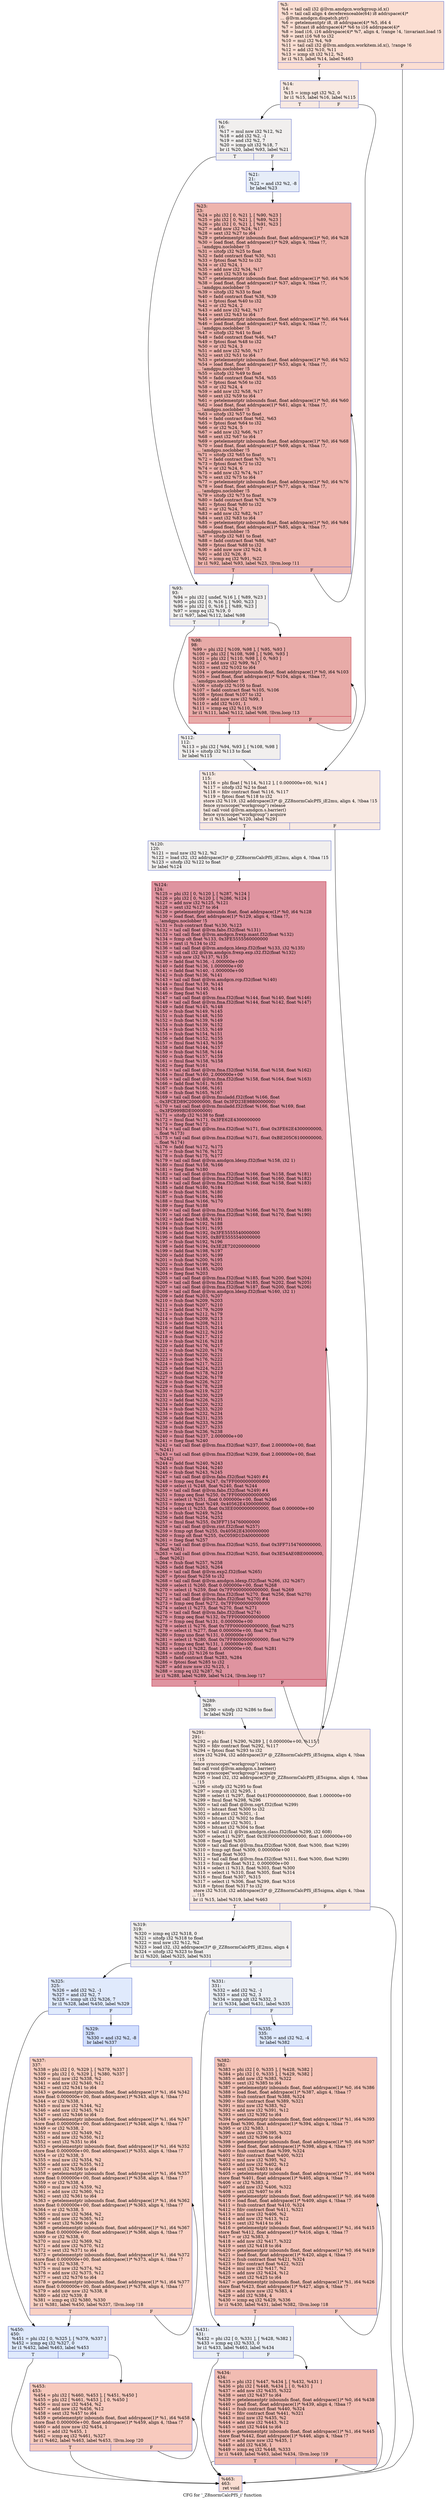 digraph "CFG for '_Z8normCalcPfS_i' function" {
	label="CFG for '_Z8normCalcPfS_i' function";

	Node0x5fc3900 [shape=record,color="#3d50c3ff", style=filled, fillcolor="#f7b59970",label="{%3:\l  %4 = tail call i32 @llvm.amdgcn.workgroup.id.x()\l  %5 = tail call align 4 dereferenceable(64) i8 addrspace(4)*\l... @llvm.amdgcn.dispatch.ptr()\l  %6 = getelementptr i8, i8 addrspace(4)* %5, i64 4\l  %7 = bitcast i8 addrspace(4)* %6 to i16 addrspace(4)*\l  %8 = load i16, i16 addrspace(4)* %7, align 4, !range !4, !invariant.load !5\l  %9 = zext i16 %8 to i32\l  %10 = mul i32 %4, %9\l  %11 = tail call i32 @llvm.amdgcn.workitem.id.x(), !range !6\l  %12 = add i32 %10, %11\l  %13 = icmp slt i32 %12, %2\l  br i1 %13, label %14, label %463\l|{<s0>T|<s1>F}}"];
	Node0x5fc3900:s0 -> Node0x5fc5820;
	Node0x5fc3900:s1 -> Node0x5fc58b0;
	Node0x5fc5820 [shape=record,color="#3d50c3ff", style=filled, fillcolor="#efcebd70",label="{%14:\l14:                                               \l  %15 = icmp sgt i32 %2, 0\l  br i1 %15, label %16, label %115\l|{<s0>T|<s1>F}}"];
	Node0x5fc5820:s0 -> Node0x5fc5a80;
	Node0x5fc5820:s1 -> Node0x5fc5ad0;
	Node0x5fc5a80 [shape=record,color="#3d50c3ff", style=filled, fillcolor="#e0dbd870",label="{%16:\l16:                                               \l  %17 = mul nsw i32 %12, %2\l  %18 = add i32 %2, -1\l  %19 = and i32 %2, 7\l  %20 = icmp ult i32 %18, 7\l  br i1 %20, label %93, label %21\l|{<s0>T|<s1>F}}"];
	Node0x5fc5a80:s0 -> Node0x5fc5f30;
	Node0x5fc5a80:s1 -> Node0x5fc5f80;
	Node0x5fc5f80 [shape=record,color="#3d50c3ff", style=filled, fillcolor="#c7d7f070",label="{%21:\l21:                                               \l  %22 = and i32 %2, -8\l  br label %23\l}"];
	Node0x5fc5f80 -> Node0x5fc6180;
	Node0x5fc6180 [shape=record,color="#3d50c3ff", style=filled, fillcolor="#d8564670",label="{%23:\l23:                                               \l  %24 = phi i32 [ 0, %21 ], [ %90, %23 ]\l  %25 = phi i32 [ 0, %21 ], [ %89, %23 ]\l  %26 = phi i32 [ 0, %21 ], [ %91, %23 ]\l  %27 = add nsw i32 %24, %17\l  %28 = sext i32 %27 to i64\l  %29 = getelementptr inbounds float, float addrspace(1)* %0, i64 %28\l  %30 = load float, float addrspace(1)* %29, align 4, !tbaa !7,\l... !amdgpu.noclobber !5\l  %31 = sitofp i32 %25 to float\l  %32 = fadd contract float %30, %31\l  %33 = fptosi float %32 to i32\l  %34 = or i32 %24, 1\l  %35 = add nsw i32 %34, %17\l  %36 = sext i32 %35 to i64\l  %37 = getelementptr inbounds float, float addrspace(1)* %0, i64 %36\l  %38 = load float, float addrspace(1)* %37, align 4, !tbaa !7,\l... !amdgpu.noclobber !5\l  %39 = sitofp i32 %33 to float\l  %40 = fadd contract float %38, %39\l  %41 = fptosi float %40 to i32\l  %42 = or i32 %24, 2\l  %43 = add nsw i32 %42, %17\l  %44 = sext i32 %43 to i64\l  %45 = getelementptr inbounds float, float addrspace(1)* %0, i64 %44\l  %46 = load float, float addrspace(1)* %45, align 4, !tbaa !7,\l... !amdgpu.noclobber !5\l  %47 = sitofp i32 %41 to float\l  %48 = fadd contract float %46, %47\l  %49 = fptosi float %48 to i32\l  %50 = or i32 %24, 3\l  %51 = add nsw i32 %50, %17\l  %52 = sext i32 %51 to i64\l  %53 = getelementptr inbounds float, float addrspace(1)* %0, i64 %52\l  %54 = load float, float addrspace(1)* %53, align 4, !tbaa !7,\l... !amdgpu.noclobber !5\l  %55 = sitofp i32 %49 to float\l  %56 = fadd contract float %54, %55\l  %57 = fptosi float %56 to i32\l  %58 = or i32 %24, 4\l  %59 = add nsw i32 %58, %17\l  %60 = sext i32 %59 to i64\l  %61 = getelementptr inbounds float, float addrspace(1)* %0, i64 %60\l  %62 = load float, float addrspace(1)* %61, align 4, !tbaa !7,\l... !amdgpu.noclobber !5\l  %63 = sitofp i32 %57 to float\l  %64 = fadd contract float %62, %63\l  %65 = fptosi float %64 to i32\l  %66 = or i32 %24, 5\l  %67 = add nsw i32 %66, %17\l  %68 = sext i32 %67 to i64\l  %69 = getelementptr inbounds float, float addrspace(1)* %0, i64 %68\l  %70 = load float, float addrspace(1)* %69, align 4, !tbaa !7,\l... !amdgpu.noclobber !5\l  %71 = sitofp i32 %65 to float\l  %72 = fadd contract float %70, %71\l  %73 = fptosi float %72 to i32\l  %74 = or i32 %24, 6\l  %75 = add nsw i32 %74, %17\l  %76 = sext i32 %75 to i64\l  %77 = getelementptr inbounds float, float addrspace(1)* %0, i64 %76\l  %78 = load float, float addrspace(1)* %77, align 4, !tbaa !7,\l... !amdgpu.noclobber !5\l  %79 = sitofp i32 %73 to float\l  %80 = fadd contract float %78, %79\l  %81 = fptosi float %80 to i32\l  %82 = or i32 %24, 7\l  %83 = add nsw i32 %82, %17\l  %84 = sext i32 %83 to i64\l  %85 = getelementptr inbounds float, float addrspace(1)* %0, i64 %84\l  %86 = load float, float addrspace(1)* %85, align 4, !tbaa !7,\l... !amdgpu.noclobber !5\l  %87 = sitofp i32 %81 to float\l  %88 = fadd contract float %86, %87\l  %89 = fptosi float %88 to i32\l  %90 = add nuw nsw i32 %24, 8\l  %91 = add i32 %26, 8\l  %92 = icmp eq i32 %91, %22\l  br i1 %92, label %93, label %23, !llvm.loop !11\l|{<s0>T|<s1>F}}"];
	Node0x5fc6180:s0 -> Node0x5fc5f30;
	Node0x5fc6180:s1 -> Node0x5fc6180;
	Node0x5fc5f30 [shape=record,color="#3d50c3ff", style=filled, fillcolor="#e0dbd870",label="{%93:\l93:                                               \l  %94 = phi i32 [ undef, %16 ], [ %89, %23 ]\l  %95 = phi i32 [ 0, %16 ], [ %90, %23 ]\l  %96 = phi i32 [ 0, %16 ], [ %89, %23 ]\l  %97 = icmp eq i32 %19, 0\l  br i1 %97, label %112, label %98\l|{<s0>T|<s1>F}}"];
	Node0x5fc5f30:s0 -> Node0x5fc9ee0;
	Node0x5fc5f30:s1 -> Node0x5fc9f30;
	Node0x5fc9f30 [shape=record,color="#b70d28ff", style=filled, fillcolor="#cc403a70",label="{%98:\l98:                                               \l  %99 = phi i32 [ %109, %98 ], [ %95, %93 ]\l  %100 = phi i32 [ %108, %98 ], [ %96, %93 ]\l  %101 = phi i32 [ %110, %98 ], [ 0, %93 ]\l  %102 = add nsw i32 %99, %17\l  %103 = sext i32 %102 to i64\l  %104 = getelementptr inbounds float, float addrspace(1)* %0, i64 %103\l  %105 = load float, float addrspace(1)* %104, align 4, !tbaa !7,\l... !amdgpu.noclobber !5\l  %106 = sitofp i32 %100 to float\l  %107 = fadd contract float %105, %106\l  %108 = fptosi float %107 to i32\l  %109 = add nuw nsw i32 %99, 1\l  %110 = add i32 %101, 1\l  %111 = icmp eq i32 %110, %19\l  br i1 %111, label %112, label %98, !llvm.loop !13\l|{<s0>T|<s1>F}}"];
	Node0x5fc9f30:s0 -> Node0x5fc9ee0;
	Node0x5fc9f30:s1 -> Node0x5fc9f30;
	Node0x5fc9ee0 [shape=record,color="#3d50c3ff", style=filled, fillcolor="#e0dbd870",label="{%112:\l112:                                              \l  %113 = phi i32 [ %94, %93 ], [ %108, %98 ]\l  %114 = sitofp i32 %113 to float\l  br label %115\l}"];
	Node0x5fc9ee0 -> Node0x5fc5ad0;
	Node0x5fc5ad0 [shape=record,color="#3d50c3ff", style=filled, fillcolor="#efcebd70",label="{%115:\l115:                                              \l  %116 = phi float [ %114, %112 ], [ 0.000000e+00, %14 ]\l  %117 = sitofp i32 %2 to float\l  %118 = fdiv contract float %116, %117\l  %119 = fptosi float %118 to i32\l  store i32 %119, i32 addrspace(3)* @_ZZ8normCalcPfS_iE2mu, align 4, !tbaa !15\l  fence syncscope(\"workgroup\") release\l  tail call void @llvm.amdgcn.s.barrier()\l  fence syncscope(\"workgroup\") acquire\l  br i1 %15, label %120, label %291\l|{<s0>T|<s1>F}}"];
	Node0x5fc5ad0:s0 -> Node0x5fcbb70;
	Node0x5fc5ad0:s1 -> Node0x5fcbc00;
	Node0x5fcbb70 [shape=record,color="#3d50c3ff", style=filled, fillcolor="#e0dbd870",label="{%120:\l120:                                              \l  %121 = mul nsw i32 %12, %2\l  %122 = load i32, i32 addrspace(3)* @_ZZ8normCalcPfS_iE2mu, align 4, !tbaa !15\l  %123 = sitofp i32 %122 to float\l  br label %124\l}"];
	Node0x5fcbb70 -> Node0x5fcc500;
	Node0x5fcc500 [shape=record,color="#b70d28ff", style=filled, fillcolor="#b70d2870",label="{%124:\l124:                                              \l  %125 = phi i32 [ 0, %120 ], [ %287, %124 ]\l  %126 = phi i32 [ 0, %120 ], [ %286, %124 ]\l  %127 = add nsw i32 %125, %121\l  %128 = sext i32 %127 to i64\l  %129 = getelementptr inbounds float, float addrspace(1)* %0, i64 %128\l  %130 = load float, float addrspace(1)* %129, align 4, !tbaa !7,\l... !amdgpu.noclobber !5\l  %131 = fsub contract float %130, %123\l  %132 = tail call float @llvm.fabs.f32(float %131)\l  %133 = tail call float @llvm.amdgcn.frexp.mant.f32(float %132)\l  %134 = fcmp olt float %133, 0x3FE5555560000000\l  %135 = zext i1 %134 to i32\l  %136 = tail call float @llvm.amdgcn.ldexp.f32(float %133, i32 %135)\l  %137 = tail call i32 @llvm.amdgcn.frexp.exp.i32.f32(float %132)\l  %138 = sub nsw i32 %137, %135\l  %139 = fadd float %136, -1.000000e+00\l  %140 = fadd float %136, 1.000000e+00\l  %141 = fadd float %140, -1.000000e+00\l  %142 = fsub float %136, %141\l  %143 = tail call float @llvm.amdgcn.rcp.f32(float %140)\l  %144 = fmul float %139, %143\l  %145 = fmul float %140, %144\l  %146 = fneg float %145\l  %147 = tail call float @llvm.fma.f32(float %144, float %140, float %146)\l  %148 = tail call float @llvm.fma.f32(float %144, float %142, float %147)\l  %149 = fadd float %145, %148\l  %150 = fsub float %149, %145\l  %151 = fsub float %148, %150\l  %152 = fsub float %139, %149\l  %153 = fsub float %139, %152\l  %154 = fsub float %153, %149\l  %155 = fsub float %154, %151\l  %156 = fadd float %152, %155\l  %157 = fmul float %143, %156\l  %158 = fadd float %144, %157\l  %159 = fsub float %158, %144\l  %160 = fsub float %157, %159\l  %161 = fmul float %158, %158\l  %162 = fneg float %161\l  %163 = tail call float @llvm.fma.f32(float %158, float %158, float %162)\l  %164 = fmul float %160, 2.000000e+00\l  %165 = tail call float @llvm.fma.f32(float %158, float %164, float %163)\l  %166 = fadd float %161, %165\l  %167 = fsub float %166, %161\l  %168 = fsub float %165, %167\l  %169 = tail call float @llvm.fmuladd.f32(float %166, float\l... 0x3FCED89C20000000, float 0x3FD23E9880000000)\l  %170 = tail call float @llvm.fmuladd.f32(float %166, float %169, float\l... 0x3FD999BDE0000000)\l  %171 = sitofp i32 %138 to float\l  %172 = fmul float %171, 0x3FE62E4300000000\l  %173 = fneg float %172\l  %174 = tail call float @llvm.fma.f32(float %171, float 0x3FE62E4300000000,\l... float %173)\l  %175 = tail call float @llvm.fma.f32(float %171, float 0xBE205C6100000000,\l... float %174)\l  %176 = fadd float %172, %175\l  %177 = fsub float %176, %172\l  %178 = fsub float %175, %177\l  %179 = tail call float @llvm.amdgcn.ldexp.f32(float %158, i32 1)\l  %180 = fmul float %158, %166\l  %181 = fneg float %180\l  %182 = tail call float @llvm.fma.f32(float %166, float %158, float %181)\l  %183 = tail call float @llvm.fma.f32(float %166, float %160, float %182)\l  %184 = tail call float @llvm.fma.f32(float %168, float %158, float %183)\l  %185 = fadd float %180, %184\l  %186 = fsub float %185, %180\l  %187 = fsub float %184, %186\l  %188 = fmul float %166, %170\l  %189 = fneg float %188\l  %190 = tail call float @llvm.fma.f32(float %166, float %170, float %189)\l  %191 = tail call float @llvm.fma.f32(float %168, float %170, float %190)\l  %192 = fadd float %188, %191\l  %193 = fsub float %192, %188\l  %194 = fsub float %191, %193\l  %195 = fadd float %192, 0x3FE5555540000000\l  %196 = fadd float %195, 0xBFE5555540000000\l  %197 = fsub float %192, %196\l  %198 = fadd float %194, 0x3E2E720200000000\l  %199 = fadd float %198, %197\l  %200 = fadd float %195, %199\l  %201 = fsub float %200, %195\l  %202 = fsub float %199, %201\l  %203 = fmul float %185, %200\l  %204 = fneg float %203\l  %205 = tail call float @llvm.fma.f32(float %185, float %200, float %204)\l  %206 = tail call float @llvm.fma.f32(float %185, float %202, float %205)\l  %207 = tail call float @llvm.fma.f32(float %187, float %200, float %206)\l  %208 = tail call float @llvm.amdgcn.ldexp.f32(float %160, i32 1)\l  %209 = fadd float %203, %207\l  %210 = fsub float %209, %203\l  %211 = fsub float %207, %210\l  %212 = fadd float %179, %209\l  %213 = fsub float %212, %179\l  %214 = fsub float %209, %213\l  %215 = fadd float %208, %211\l  %216 = fadd float %215, %214\l  %217 = fadd float %212, %216\l  %218 = fsub float %217, %212\l  %219 = fsub float %216, %218\l  %220 = fadd float %176, %217\l  %221 = fsub float %220, %176\l  %222 = fsub float %220, %221\l  %223 = fsub float %176, %222\l  %224 = fsub float %217, %221\l  %225 = fadd float %224, %223\l  %226 = fadd float %178, %219\l  %227 = fsub float %226, %178\l  %228 = fsub float %226, %227\l  %229 = fsub float %178, %228\l  %230 = fsub float %219, %227\l  %231 = fadd float %230, %229\l  %232 = fadd float %226, %225\l  %233 = fadd float %220, %232\l  %234 = fsub float %233, %220\l  %235 = fsub float %232, %234\l  %236 = fadd float %231, %235\l  %237 = fadd float %233, %236\l  %238 = fsub float %237, %233\l  %239 = fsub float %236, %238\l  %240 = fmul float %237, 2.000000e+00\l  %241 = fneg float %240\l  %242 = tail call float @llvm.fma.f32(float %237, float 2.000000e+00, float\l... %241)\l  %243 = tail call float @llvm.fma.f32(float %239, float 2.000000e+00, float\l... %242)\l  %244 = fadd float %240, %243\l  %245 = fsub float %244, %240\l  %246 = fsub float %243, %245\l  %247 = tail call float @llvm.fabs.f32(float %240) #4\l  %248 = fcmp oeq float %247, 0x7FF0000000000000\l  %249 = select i1 %248, float %240, float %244\l  %250 = tail call float @llvm.fabs.f32(float %249) #4\l  %251 = fcmp oeq float %250, 0x7FF0000000000000\l  %252 = select i1 %251, float 0.000000e+00, float %246\l  %253 = fcmp oeq float %249, 0x40562E4300000000\l  %254 = select i1 %253, float 0x3EE0000000000000, float 0.000000e+00\l  %255 = fsub float %249, %254\l  %256 = fadd float %254, %252\l  %257 = fmul float %255, 0x3FF7154760000000\l  %258 = tail call float @llvm.rint.f32(float %257)\l  %259 = fcmp ogt float %255, 0x40562E4300000000\l  %260 = fcmp olt float %255, 0xC059D1DA00000000\l  %261 = fneg float %257\l  %262 = tail call float @llvm.fma.f32(float %255, float 0x3FF7154760000000,\l... float %261)\l  %263 = tail call float @llvm.fma.f32(float %255, float 0x3E54AE0BE0000000,\l... float %262)\l  %264 = fsub float %257, %258\l  %265 = fadd float %263, %264\l  %266 = tail call float @llvm.exp2.f32(float %265)\l  %267 = fptosi float %258 to i32\l  %268 = tail call float @llvm.amdgcn.ldexp.f32(float %266, i32 %267)\l  %269 = select i1 %260, float 0.000000e+00, float %268\l  %270 = select i1 %259, float 0x7FF0000000000000, float %269\l  %271 = tail call float @llvm.fma.f32(float %270, float %256, float %270)\l  %272 = tail call float @llvm.fabs.f32(float %270) #4\l  %273 = fcmp oeq float %272, 0x7FF0000000000000\l  %274 = select i1 %273, float %270, float %271\l  %275 = tail call float @llvm.fabs.f32(float %274)\l  %276 = fcmp oeq float %132, 0x7FF0000000000000\l  %277 = fcmp oeq float %131, 0.000000e+00\l  %278 = select i1 %276, float 0x7FF0000000000000, float %275\l  %279 = select i1 %277, float 0.000000e+00, float %278\l  %280 = fcmp uno float %131, 0.000000e+00\l  %281 = select i1 %280, float 0x7FF8000000000000, float %279\l  %282 = fcmp oeq float %131, 1.000000e+00\l  %283 = select i1 %282, float 1.000000e+00, float %281\l  %284 = sitofp i32 %126 to float\l  %285 = fadd contract float %283, %284\l  %286 = fptosi float %285 to i32\l  %287 = add nuw nsw i32 %125, 1\l  %288 = icmp eq i32 %287, %2\l  br i1 %288, label %289, label %124, !llvm.loop !17\l|{<s0>T|<s1>F}}"];
	Node0x5fcc500:s0 -> Node0x5fd51b0;
	Node0x5fcc500:s1 -> Node0x5fcc500;
	Node0x5fd51b0 [shape=record,color="#3d50c3ff", style=filled, fillcolor="#e0dbd870",label="{%289:\l289:                                              \l  %290 = sitofp i32 %286 to float\l  br label %291\l}"];
	Node0x5fd51b0 -> Node0x5fcbc00;
	Node0x5fcbc00 [shape=record,color="#3d50c3ff", style=filled, fillcolor="#efcebd70",label="{%291:\l291:                                              \l  %292 = phi float [ %290, %289 ], [ 0.000000e+00, %115 ]\l  %293 = fdiv contract float %292, %117\l  %294 = fptosi float %293 to i32\l  store i32 %294, i32 addrspace(3)* @_ZZ8normCalcPfS_iE5sigma, align 4, !tbaa\l... !15\l  fence syncscope(\"workgroup\") release\l  tail call void @llvm.amdgcn.s.barrier()\l  fence syncscope(\"workgroup\") acquire\l  %295 = load i32, i32 addrspace(3)* @_ZZ8normCalcPfS_iE5sigma, align 4, !tbaa\l... !15\l  %296 = sitofp i32 %295 to float\l  %297 = icmp slt i32 %295, 1\l  %298 = select i1 %297, float 0x41F0000000000000, float 1.000000e+00\l  %299 = fmul float %298, %296\l  %300 = tail call float @llvm.sqrt.f32(float %299)\l  %301 = bitcast float %300 to i32\l  %302 = add nsw i32 %301, -1\l  %303 = bitcast i32 %302 to float\l  %304 = add nsw i32 %301, 1\l  %305 = bitcast i32 %304 to float\l  %306 = tail call i1 @llvm.amdgcn.class.f32(float %299, i32 608)\l  %307 = select i1 %297, float 0x3EF0000000000000, float 1.000000e+00\l  %308 = fneg float %305\l  %309 = tail call float @llvm.fma.f32(float %308, float %300, float %299)\l  %310 = fcmp ogt float %309, 0.000000e+00\l  %311 = fneg float %303\l  %312 = tail call float @llvm.fma.f32(float %311, float %300, float %299)\l  %313 = fcmp ole float %312, 0.000000e+00\l  %314 = select i1 %313, float %303, float %300\l  %315 = select i1 %310, float %305, float %314\l  %316 = fmul float %307, %315\l  %317 = select i1 %306, float %299, float %316\l  %318 = fptosi float %317 to i32\l  store i32 %318, i32 addrspace(3)* @_ZZ8normCalcPfS_iE5sigma, align 4, !tbaa\l... !15\l  br i1 %15, label %319, label %463\l|{<s0>T|<s1>F}}"];
	Node0x5fcbc00:s0 -> Node0x5fd6b00;
	Node0x5fcbc00:s1 -> Node0x5fc58b0;
	Node0x5fd6b00 [shape=record,color="#3d50c3ff", style=filled, fillcolor="#e0dbd870",label="{%319:\l319:                                              \l  %320 = icmp eq i32 %318, 0\l  %321 = sitofp i32 %318 to float\l  %322 = mul nsw i32 %12, %2\l  %323 = load i32, i32 addrspace(3)* @_ZZ8normCalcPfS_iE2mu, align 4\l  %324 = sitofp i32 %323 to float\l  br i1 %320, label %325, label %331\l|{<s0>T|<s1>F}}"];
	Node0x5fd6b00:s0 -> Node0x5fd6e70;
	Node0x5fd6b00:s1 -> Node0x5fd6ec0;
	Node0x5fd6e70 [shape=record,color="#3d50c3ff", style=filled, fillcolor="#b9d0f970",label="{%325:\l325:                                              \l  %326 = add i32 %2, -1\l  %327 = and i32 %2, 7\l  %328 = icmp ult i32 %326, 7\l  br i1 %328, label %450, label %329\l|{<s0>T|<s1>F}}"];
	Node0x5fd6e70:s0 -> Node0x5fd71b0;
	Node0x5fd6e70:s1 -> Node0x5fd7200;
	Node0x5fd7200 [shape=record,color="#3d50c3ff", style=filled, fillcolor="#96b7ff70",label="{%329:\l329:                                              \l  %330 = and i32 %2, -8\l  br label %337\l}"];
	Node0x5fd7200 -> Node0x5fd73d0;
	Node0x5fd6ec0 [shape=record,color="#3d50c3ff", style=filled, fillcolor="#d1dae970",label="{%331:\l331:                                              \l  %332 = add i32 %2, -1\l  %333 = and i32 %2, 3\l  %334 = icmp ult i32 %332, 3\l  br i1 %334, label %431, label %335\l|{<s0>T|<s1>F}}"];
	Node0x5fd6ec0:s0 -> Node0x5fd7640;
	Node0x5fd6ec0:s1 -> Node0x5fd7690;
	Node0x5fd7690 [shape=record,color="#3d50c3ff", style=filled, fillcolor="#b2ccfb70",label="{%335:\l335:                                              \l  %336 = and i32 %2, -4\l  br label %382\l}"];
	Node0x5fd7690 -> Node0x5fd7860;
	Node0x5fd73d0 [shape=record,color="#3d50c3ff", style=filled, fillcolor="#f3947570",label="{%337:\l337:                                              \l  %338 = phi i32 [ 0, %329 ], [ %379, %337 ]\l  %339 = phi i32 [ 0, %329 ], [ %380, %337 ]\l  %340 = mul nsw i32 %338, %2\l  %341 = add nsw i32 %340, %12\l  %342 = sext i32 %341 to i64\l  %343 = getelementptr inbounds float, float addrspace(1)* %1, i64 %342\l  store float 0.000000e+00, float addrspace(1)* %343, align 4, !tbaa !7\l  %344 = or i32 %338, 1\l  %345 = mul nsw i32 %344, %2\l  %346 = add nsw i32 %345, %12\l  %347 = sext i32 %346 to i64\l  %348 = getelementptr inbounds float, float addrspace(1)* %1, i64 %347\l  store float 0.000000e+00, float addrspace(1)* %348, align 4, !tbaa !7\l  %349 = or i32 %338, 2\l  %350 = mul nsw i32 %349, %2\l  %351 = add nsw i32 %350, %12\l  %352 = sext i32 %351 to i64\l  %353 = getelementptr inbounds float, float addrspace(1)* %1, i64 %352\l  store float 0.000000e+00, float addrspace(1)* %353, align 4, !tbaa !7\l  %354 = or i32 %338, 3\l  %355 = mul nsw i32 %354, %2\l  %356 = add nsw i32 %355, %12\l  %357 = sext i32 %356 to i64\l  %358 = getelementptr inbounds float, float addrspace(1)* %1, i64 %357\l  store float 0.000000e+00, float addrspace(1)* %358, align 4, !tbaa !7\l  %359 = or i32 %338, 4\l  %360 = mul nsw i32 %359, %2\l  %361 = add nsw i32 %360, %12\l  %362 = sext i32 %361 to i64\l  %363 = getelementptr inbounds float, float addrspace(1)* %1, i64 %362\l  store float 0.000000e+00, float addrspace(1)* %363, align 4, !tbaa !7\l  %364 = or i32 %338, 5\l  %365 = mul nsw i32 %364, %2\l  %366 = add nsw i32 %365, %12\l  %367 = sext i32 %366 to i64\l  %368 = getelementptr inbounds float, float addrspace(1)* %1, i64 %367\l  store float 0.000000e+00, float addrspace(1)* %368, align 4, !tbaa !7\l  %369 = or i32 %338, 6\l  %370 = mul nsw i32 %369, %2\l  %371 = add nsw i32 %370, %12\l  %372 = sext i32 %371 to i64\l  %373 = getelementptr inbounds float, float addrspace(1)* %1, i64 %372\l  store float 0.000000e+00, float addrspace(1)* %373, align 4, !tbaa !7\l  %374 = or i32 %338, 7\l  %375 = mul nsw i32 %374, %2\l  %376 = add nsw i32 %375, %12\l  %377 = sext i32 %376 to i64\l  %378 = getelementptr inbounds float, float addrspace(1)* %1, i64 %377\l  store float 0.000000e+00, float addrspace(1)* %378, align 4, !tbaa !7\l  %379 = add nuw nsw i32 %338, 8\l  %380 = add i32 %339, 8\l  %381 = icmp eq i32 %380, %330\l  br i1 %381, label %450, label %337, !llvm.loop !18\l|{<s0>T|<s1>F}}"];
	Node0x5fd73d0:s0 -> Node0x5fd71b0;
	Node0x5fd73d0:s1 -> Node0x5fd73d0;
	Node0x5fd7860 [shape=record,color="#3d50c3ff", style=filled, fillcolor="#e8765c70",label="{%382:\l382:                                              \l  %383 = phi i32 [ 0, %335 ], [ %428, %382 ]\l  %384 = phi i32 [ 0, %335 ], [ %429, %382 ]\l  %385 = add nsw i32 %383, %322\l  %386 = sext i32 %385 to i64\l  %387 = getelementptr inbounds float, float addrspace(1)* %0, i64 %386\l  %388 = load float, float addrspace(1)* %387, align 4, !tbaa !7\l  %389 = fsub contract float %388, %324\l  %390 = fdiv contract float %389, %321\l  %391 = mul nsw i32 %383, %2\l  %392 = add nsw i32 %391, %12\l  %393 = sext i32 %392 to i64\l  %394 = getelementptr inbounds float, float addrspace(1)* %1, i64 %393\l  store float %390, float addrspace(1)* %394, align 4, !tbaa !7\l  %395 = or i32 %383, 1\l  %396 = add nsw i32 %395, %322\l  %397 = sext i32 %396 to i64\l  %398 = getelementptr inbounds float, float addrspace(1)* %0, i64 %397\l  %399 = load float, float addrspace(1)* %398, align 4, !tbaa !7\l  %400 = fsub contract float %399, %324\l  %401 = fdiv contract float %400, %321\l  %402 = mul nsw i32 %395, %2\l  %403 = add nsw i32 %402, %12\l  %404 = sext i32 %403 to i64\l  %405 = getelementptr inbounds float, float addrspace(1)* %1, i64 %404\l  store float %401, float addrspace(1)* %405, align 4, !tbaa !7\l  %406 = or i32 %383, 2\l  %407 = add nsw i32 %406, %322\l  %408 = sext i32 %407 to i64\l  %409 = getelementptr inbounds float, float addrspace(1)* %0, i64 %408\l  %410 = load float, float addrspace(1)* %409, align 4, !tbaa !7\l  %411 = fsub contract float %410, %324\l  %412 = fdiv contract float %411, %321\l  %413 = mul nsw i32 %406, %2\l  %414 = add nsw i32 %413, %12\l  %415 = sext i32 %414 to i64\l  %416 = getelementptr inbounds float, float addrspace(1)* %1, i64 %415\l  store float %412, float addrspace(1)* %416, align 4, !tbaa !7\l  %417 = or i32 %383, 3\l  %418 = add nsw i32 %417, %322\l  %419 = sext i32 %418 to i64\l  %420 = getelementptr inbounds float, float addrspace(1)* %0, i64 %419\l  %421 = load float, float addrspace(1)* %420, align 4, !tbaa !7\l  %422 = fsub contract float %421, %324\l  %423 = fdiv contract float %422, %321\l  %424 = mul nsw i32 %417, %2\l  %425 = add nsw i32 %424, %12\l  %426 = sext i32 %425 to i64\l  %427 = getelementptr inbounds float, float addrspace(1)* %1, i64 %426\l  store float %423, float addrspace(1)* %427, align 4, !tbaa !7\l  %428 = add nuw nsw i32 %383, 4\l  %429 = add i32 %384, 4\l  %430 = icmp eq i32 %429, %336\l  br i1 %430, label %431, label %382, !llvm.loop !18\l|{<s0>T|<s1>F}}"];
	Node0x5fd7860:s0 -> Node0x5fd7640;
	Node0x5fd7860:s1 -> Node0x5fd7860;
	Node0x5fd7640 [shape=record,color="#3d50c3ff", style=filled, fillcolor="#d1dae970",label="{%431:\l431:                                              \l  %432 = phi i32 [ 0, %331 ], [ %428, %382 ]\l  %433 = icmp eq i32 %333, 0\l  br i1 %433, label %463, label %434\l|{<s0>T|<s1>F}}"];
	Node0x5fd7640:s0 -> Node0x5fc58b0;
	Node0x5fd7640:s1 -> Node0x5fdbcf0;
	Node0x5fdbcf0 [shape=record,color="#3d50c3ff", style=filled, fillcolor="#e1675170",label="{%434:\l434:                                              \l  %435 = phi i32 [ %447, %434 ], [ %432, %431 ]\l  %436 = phi i32 [ %448, %434 ], [ 0, %431 ]\l  %437 = add nsw i32 %435, %322\l  %438 = sext i32 %437 to i64\l  %439 = getelementptr inbounds float, float addrspace(1)* %0, i64 %438\l  %440 = load float, float addrspace(1)* %439, align 4, !tbaa !7\l  %441 = fsub contract float %440, %324\l  %442 = fdiv contract float %441, %321\l  %443 = mul nsw i32 %435, %2\l  %444 = add nsw i32 %443, %12\l  %445 = sext i32 %444 to i64\l  %446 = getelementptr inbounds float, float addrspace(1)* %1, i64 %445\l  store float %442, float addrspace(1)* %446, align 4, !tbaa !7\l  %447 = add nuw nsw i32 %435, 1\l  %448 = add i32 %436, 1\l  %449 = icmp eq i32 %448, %333\l  br i1 %449, label %463, label %434, !llvm.loop !19\l|{<s0>T|<s1>F}}"];
	Node0x5fdbcf0:s0 -> Node0x5fc58b0;
	Node0x5fdbcf0:s1 -> Node0x5fdbcf0;
	Node0x5fd71b0 [shape=record,color="#3d50c3ff", style=filled, fillcolor="#b9d0f970",label="{%450:\l450:                                              \l  %451 = phi i32 [ 0, %325 ], [ %379, %337 ]\l  %452 = icmp eq i32 %327, 0\l  br i1 %452, label %463, label %453\l|{<s0>T|<s1>F}}"];
	Node0x5fd71b0:s0 -> Node0x5fc58b0;
	Node0x5fd71b0:s1 -> Node0x5fdc960;
	Node0x5fdc960 [shape=record,color="#3d50c3ff", style=filled, fillcolor="#ef886b70",label="{%453:\l453:                                              \l  %454 = phi i32 [ %460, %453 ], [ %451, %450 ]\l  %455 = phi i32 [ %461, %453 ], [ 0, %450 ]\l  %456 = mul nsw i32 %454, %2\l  %457 = add nsw i32 %456, %12\l  %458 = sext i32 %457 to i64\l  %459 = getelementptr inbounds float, float addrspace(1)* %1, i64 %458\l  store float 0.000000e+00, float addrspace(1)* %459, align 4, !tbaa !7\l  %460 = add nuw nsw i32 %454, 1\l  %461 = add i32 %455, 1\l  %462 = icmp eq i32 %461, %327\l  br i1 %462, label %463, label %453, !llvm.loop !20\l|{<s0>T|<s1>F}}"];
	Node0x5fdc960:s0 -> Node0x5fc58b0;
	Node0x5fdc960:s1 -> Node0x5fdc960;
	Node0x5fc58b0 [shape=record,color="#3d50c3ff", style=filled, fillcolor="#f7b59970",label="{%463:\l463:                                              \l  ret void\l}"];
}
